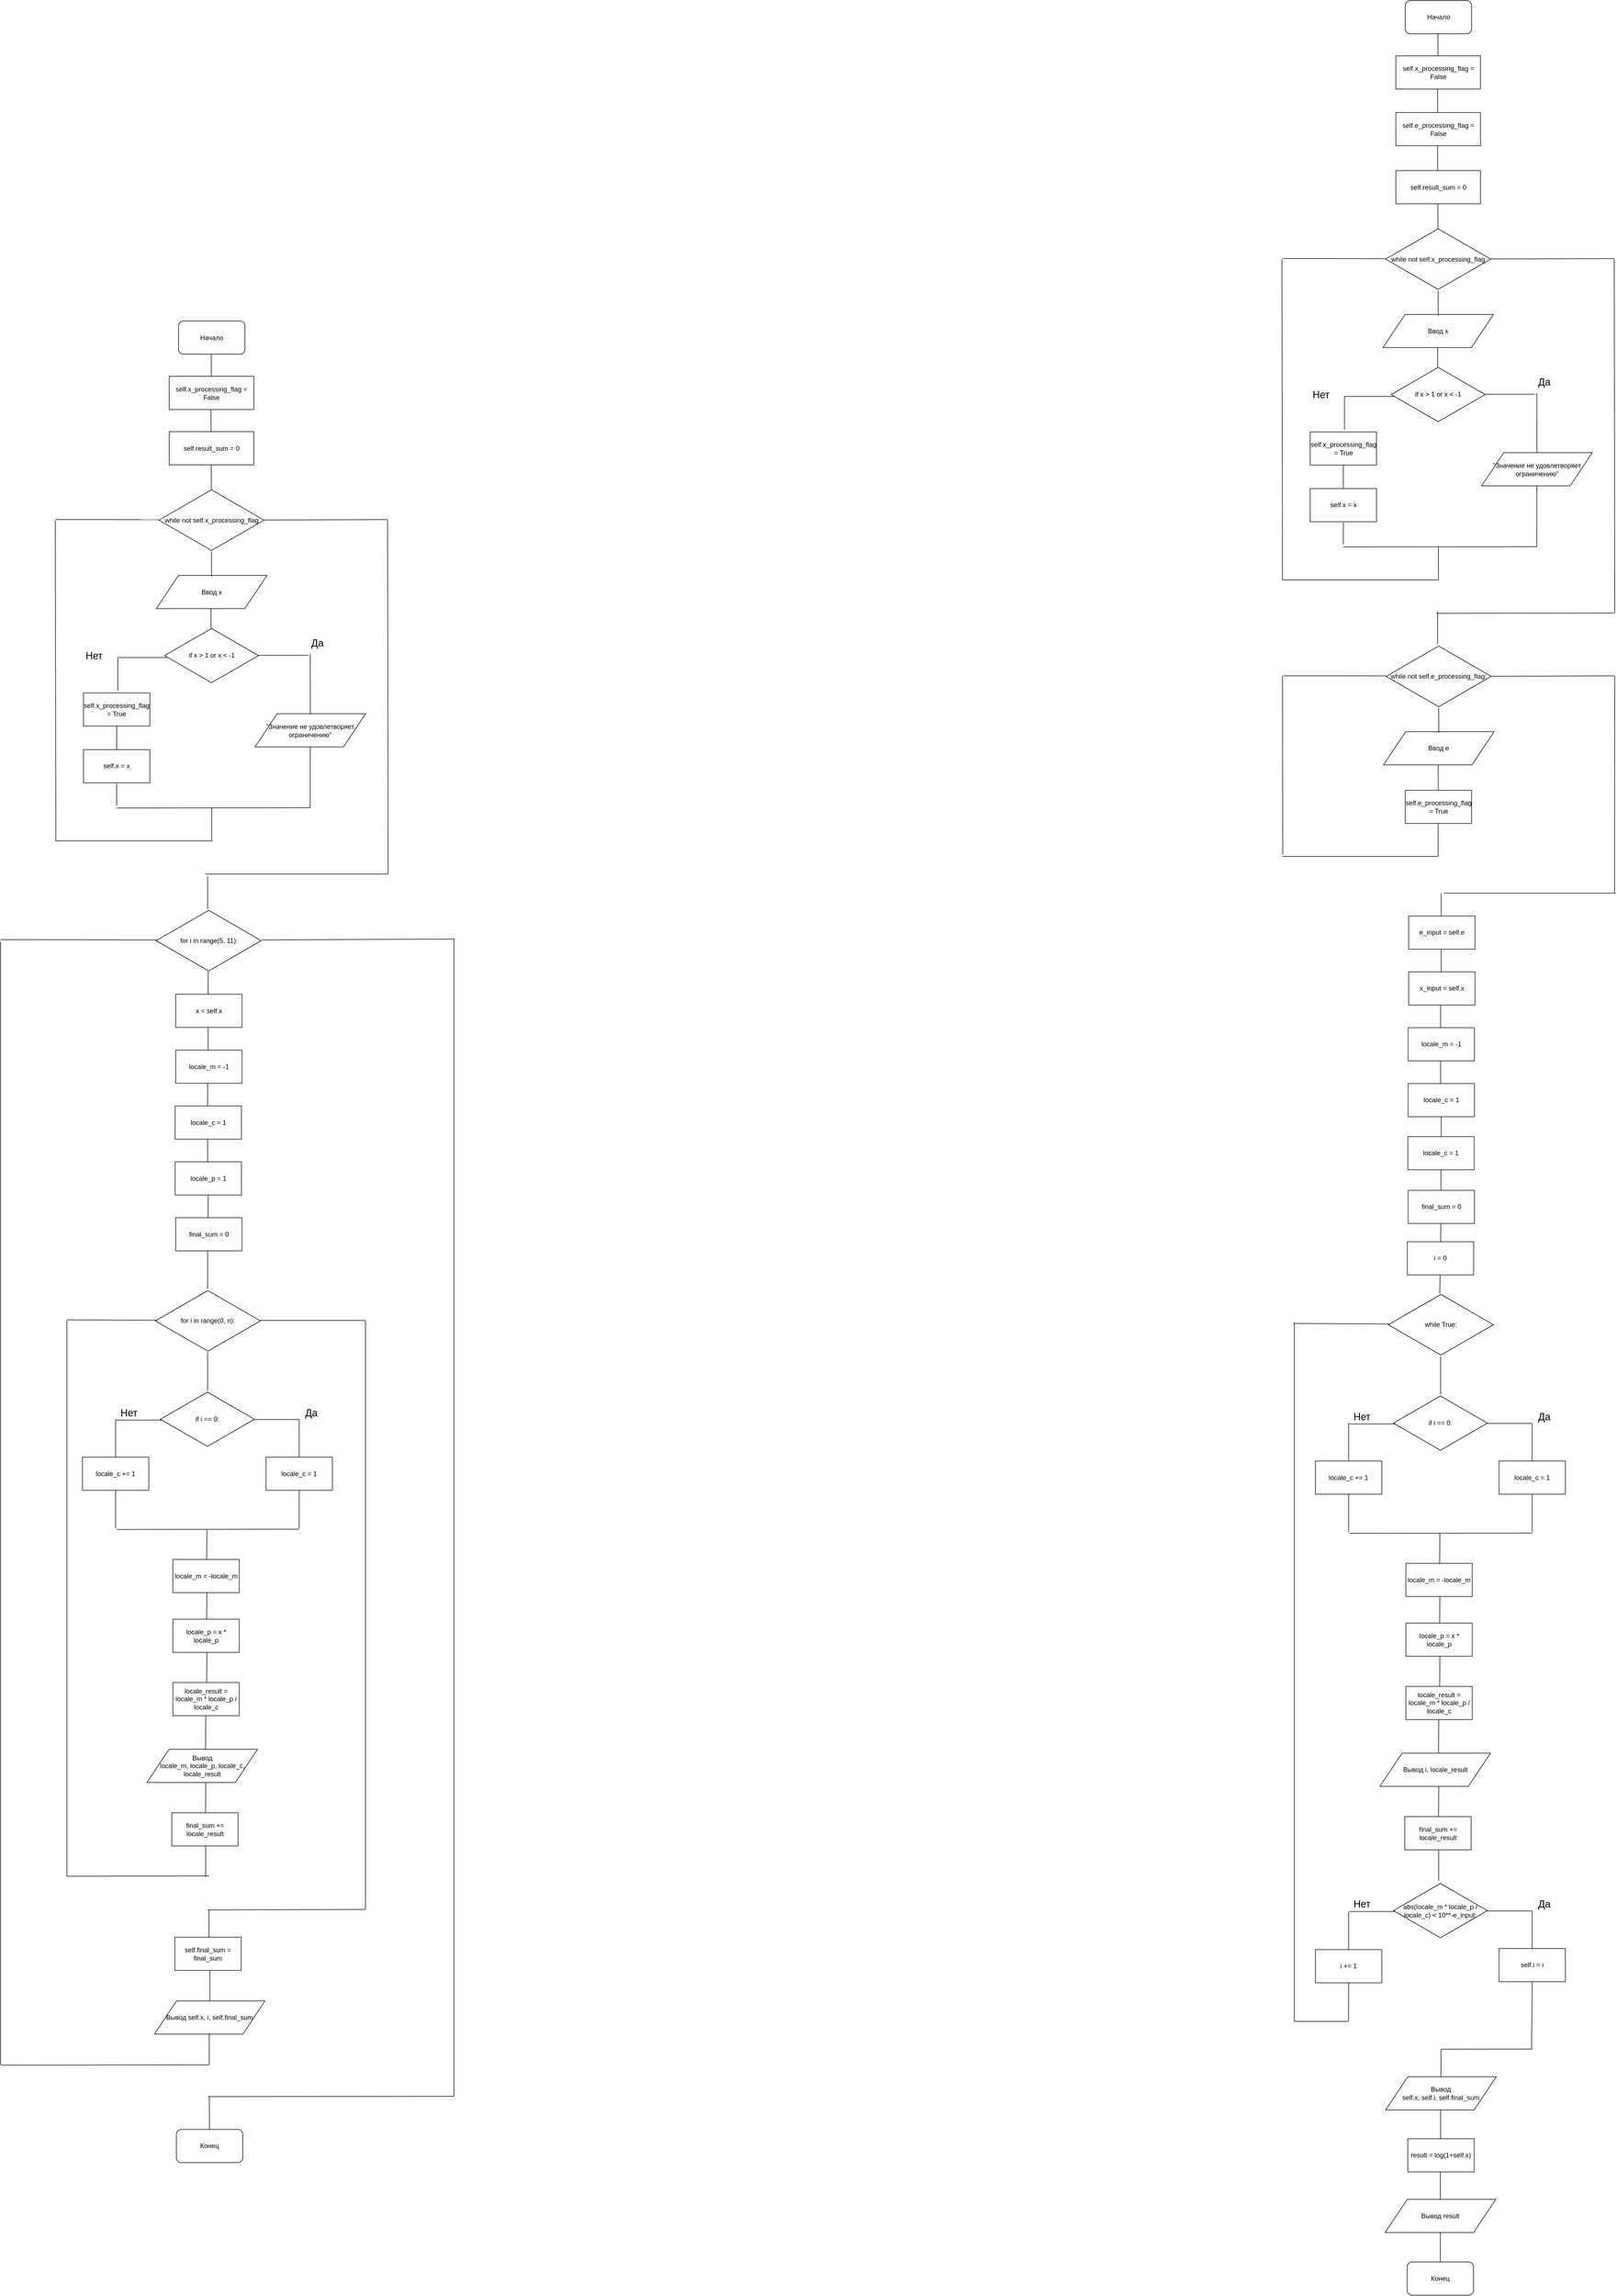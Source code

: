 <mxfile version="12.1.0" type="device" pages="1"><diagram id="KI3NImAPMuejxjane3MI" name="Page-1"><mxGraphModel dx="5480" dy="6638" grid="1" gridSize="10" guides="1" tooltips="1" connect="1" arrows="1" fold="1" page="1" pageScale="1" pageWidth="827" pageHeight="1169" math="0" shadow="0"><root><mxCell id="0"/><mxCell id="1" parent="0"/><mxCell id="JeKJruPxMv8PBXFfmvW9-1" value="&lt;span&gt;self.x_processing_flag = False&lt;/span&gt;" style="rounded=0;whiteSpace=wrap;html=1;" parent="1" vertex="1"><mxGeometry x="1285" y="-974.5" width="153" height="60" as="geometry"/></mxCell><mxCell id="0al1-q9wKkc7M4PEHqLe-179" value="&lt;span&gt;while not self.x_processing_flag&lt;/span&gt;" style="html=1;whiteSpace=wrap;aspect=fixed;shape=isoRectangle;" parent="1" vertex="1"><mxGeometry x="1266.5" y="-771.5" width="190" height="114" as="geometry"/></mxCell><mxCell id="0al1-q9wKkc7M4PEHqLe-187" value="" style="endArrow=none;html=1;" parent="1" edge="1"><mxGeometry width="50" height="50" relative="1" as="geometry"><mxPoint x="1360.714" y="-869.5" as="sourcePoint"/><mxPoint x="1360.5" y="-914.5" as="targetPoint"/></mxGeometry></mxCell><mxCell id="0al1-q9wKkc7M4PEHqLe-188" value="" style="endArrow=none;html=1;" parent="1" edge="1"><mxGeometry width="50" height="50" relative="1" as="geometry"><mxPoint x="1361.214" y="-769.5" as="sourcePoint"/><mxPoint x="1361" y="-814.5" as="targetPoint"/></mxGeometry></mxCell><mxCell id="0al1-q9wKkc7M4PEHqLe-189" value="" style="endArrow=none;html=1;" parent="1" edge="1"><mxGeometry width="50" height="50" relative="1" as="geometry"><mxPoint x="1360.714" y="-509.5" as="sourcePoint"/><mxPoint x="1360.5" y="-554.5" as="targetPoint"/></mxGeometry></mxCell><mxCell id="0al1-q9wKkc7M4PEHqLe-201" value="" style="endArrow=none;html=1;entryX=0;entryY=0.492;entryDx=0;entryDy=0;entryPerimeter=0;" parent="1" target="0al1-q9wKkc7M4PEHqLe-179" edge="1"><mxGeometry width="50" height="50" relative="1" as="geometry"><mxPoint x="1080" y="-715.5" as="sourcePoint"/><mxPoint x="1217.5" y="-715.362" as="targetPoint"/></mxGeometry></mxCell><mxCell id="0al1-q9wKkc7M4PEHqLe-202" value="" style="endArrow=none;html=1;" parent="1" edge="1"><mxGeometry width="50" height="50" relative="1" as="geometry"><mxPoint x="1456.5" y="-714.707" as="sourcePoint"/><mxPoint x="1680" y="-715.5" as="targetPoint"/></mxGeometry></mxCell><mxCell id="0al1-q9wKkc7M4PEHqLe-222" value="Ввод x" style="shape=parallelogram;perimeter=parallelogramPerimeter;whiteSpace=wrap;html=1;" parent="1" vertex="1"><mxGeometry x="1261.714" y="-614.5" width="200" height="60" as="geometry"/></mxCell><mxCell id="0al1-q9wKkc7M4PEHqLe-363" value="" style="endArrow=none;html=1;" parent="1" edge="1"><mxGeometry width="50" height="50" relative="1" as="geometry"><mxPoint x="1361.214" y="-974.5" as="sourcePoint"/><mxPoint x="1361" y="-1019.5" as="targetPoint"/></mxGeometry></mxCell><mxCell id="ydOc39YfD3epQEPelxSw-2" value="Начало" style="rounded=1;whiteSpace=wrap;html=1;" parent="1" vertex="1"><mxGeometry x="1302" y="-1074.5" width="120" height="60" as="geometry"/></mxCell><mxCell id="JeKJruPxMv8PBXFfmvW9-3" value="&lt;span&gt;self.result_sum = 0&lt;/span&gt;" style="rounded=0;whiteSpace=wrap;html=1;" parent="1" vertex="1"><mxGeometry x="1285" y="-874.5" width="153" height="60" as="geometry"/></mxCell><mxCell id="7QLUtYuymMEVU449cgVx-3" value="&lt;span&gt;self.x_processing_flag = True&lt;/span&gt;" style="rounded=0;whiteSpace=wrap;html=1;" vertex="1" parent="1"><mxGeometry x="1130.059" y="-402.088" width="120" height="60" as="geometry"/></mxCell><mxCell id="7QLUtYuymMEVU449cgVx-5" value="&lt;font style=&quot;font-size: 18px&quot;&gt;Да&lt;/font&gt;" style="text;html=1;resizable=0;points=[];autosize=1;align=left;verticalAlign=top;spacingTop=-4;" vertex="1" parent="1"><mxGeometry x="1540.059" y="-504.588" width="40" height="20" as="geometry"/></mxCell><mxCell id="7QLUtYuymMEVU449cgVx-6" value="" style="endArrow=none;html=1;" edge="1" parent="1"><mxGeometry width="50" height="50" relative="1" as="geometry"><mxPoint x="1192.059" y="-466.088" as="sourcePoint"/><mxPoint x="1282.059" y="-466.088" as="targetPoint"/></mxGeometry></mxCell><mxCell id="7QLUtYuymMEVU449cgVx-7" value="" style="endArrow=none;html=1;" edge="1" parent="1"><mxGeometry width="50" height="50" relative="1" as="geometry"><mxPoint x="1192.059" y="-405.588" as="sourcePoint"/><mxPoint x="1192.059" y="-465.588" as="targetPoint"/></mxGeometry></mxCell><mxCell id="7QLUtYuymMEVU449cgVx-8" value="&lt;font style=&quot;font-size: 18px&quot;&gt;Нет&lt;/font&gt;" style="text;html=1;resizable=0;points=[];autosize=1;align=left;verticalAlign=top;spacingTop=-4;" vertex="1" parent="1"><mxGeometry x="1132.059" y="-482.088" width="50" height="20" as="geometry"/></mxCell><mxCell id="7QLUtYuymMEVU449cgVx-9" value="&lt;span&gt;if x &amp;gt; 1 or x &amp;lt; -1&lt;/span&gt;" style="html=1;whiteSpace=wrap;aspect=fixed;shape=isoRectangle;" vertex="1" parent="1"><mxGeometry x="1276.559" y="-520.588" width="170" height="102" as="geometry"/></mxCell><mxCell id="7QLUtYuymMEVU449cgVx-10" value="&lt;span&gt;self.x = x&lt;/span&gt;" style="rounded=0;whiteSpace=wrap;html=1;" vertex="1" parent="1"><mxGeometry x="1130.059" y="-299.588" width="120" height="60" as="geometry"/></mxCell><mxCell id="7QLUtYuymMEVU449cgVx-11" value="" style="endArrow=none;html=1;" edge="1" parent="1"><mxGeometry width="50" height="50" relative="1" as="geometry"><mxPoint x="1190.059" y="-299.794" as="sourcePoint"/><mxPoint x="1190.059" y="-342.088" as="targetPoint"/></mxGeometry></mxCell><mxCell id="7QLUtYuymMEVU449cgVx-12" value="" style="endArrow=none;html=1;" edge="1" parent="1"><mxGeometry width="50" height="50" relative="1" as="geometry"><mxPoint x="1190" y="-198.5" as="sourcePoint"/><mxPoint x="1190.059" y="-238.294" as="targetPoint"/></mxGeometry></mxCell><mxCell id="7QLUtYuymMEVU449cgVx-13" value="" style="endArrow=none;html=1;" edge="1" parent="1" source="7QLUtYuymMEVU449cgVx-15"><mxGeometry width="50" height="50" relative="1" as="geometry"><mxPoint x="1540.059" y="-412.088" as="sourcePoint"/><mxPoint x="1540.059" y="-472.088" as="targetPoint"/></mxGeometry></mxCell><mxCell id="7QLUtYuymMEVU449cgVx-14" value="" style="endArrow=none;html=1;" edge="1" parent="1"><mxGeometry width="50" height="50" relative="1" as="geometry"><mxPoint x="1446.559" y="-470.088" as="sourcePoint"/><mxPoint x="1536.559" y="-470.088" as="targetPoint"/></mxGeometry></mxCell><mxCell id="7QLUtYuymMEVU449cgVx-15" value="&lt;span&gt;&quot;Значение не удовлетворяет ограничению&quot;&lt;/span&gt;" style="shape=parallelogram;perimeter=parallelogramPerimeter;whiteSpace=wrap;html=1;" vertex="1" parent="1"><mxGeometry x="1440.214" y="-364.5" width="200" height="60" as="geometry"/></mxCell><mxCell id="7QLUtYuymMEVU449cgVx-16" value="" style="endArrow=none;html=1;" edge="1" parent="1"><mxGeometry width="50" height="50" relative="1" as="geometry"><mxPoint x="1540" y="-194.5" as="sourcePoint"/><mxPoint x="1540.059" y="-304.294" as="targetPoint"/></mxGeometry></mxCell><mxCell id="7QLUtYuymMEVU449cgVx-17" value="" style="endArrow=none;html=1;" edge="1" parent="1"><mxGeometry width="50" height="50" relative="1" as="geometry"><mxPoint x="1540" y="-194.5" as="sourcePoint"/><mxPoint x="1190" y="-194" as="targetPoint"/></mxGeometry></mxCell><mxCell id="7QLUtYuymMEVU449cgVx-18" value="" style="endArrow=none;html=1;" edge="1" parent="1"><mxGeometry width="50" height="50" relative="1" as="geometry"><mxPoint x="1434.143" y="911.706" as="sourcePoint"/><mxPoint x="1519.143" y="911.706" as="targetPoint"/></mxGeometry></mxCell><mxCell id="7QLUtYuymMEVU449cgVx-19" value="&lt;font style=&quot;font-size: 18px&quot;&gt;Да&lt;/font&gt;" style="text;html=1;resizable=0;points=[];autosize=1;align=left;verticalAlign=top;spacingTop=-4;" vertex="1" parent="1"><mxGeometry x="1529.143" y="886.706" width="40" height="20" as="geometry"/></mxCell><mxCell id="7QLUtYuymMEVU449cgVx-20" value="" style="endArrow=none;html=1;" edge="1" parent="1"><mxGeometry width="50" height="50" relative="1" as="geometry"><mxPoint x="1189.143" y="912.706" as="sourcePoint"/><mxPoint x="1279.143" y="912.706" as="targetPoint"/></mxGeometry></mxCell><mxCell id="7QLUtYuymMEVU449cgVx-21" value="&lt;font style=&quot;font-size: 18px&quot;&gt;Нет&lt;/font&gt;" style="text;html=1;resizable=0;points=[];autosize=1;align=left;verticalAlign=top;spacingTop=-4;" vertex="1" parent="1"><mxGeometry x="1194.643" y="886.706" width="50" height="20" as="geometry"/></mxCell><mxCell id="7QLUtYuymMEVU449cgVx-22" value="&lt;span&gt;if i == 0:&lt;/span&gt;" style="html=1;whiteSpace=wrap;aspect=fixed;shape=isoRectangle;" vertex="1" parent="1"><mxGeometry x="1269.143" y="860.206" width="170" height="102" as="geometry"/></mxCell><mxCell id="7QLUtYuymMEVU449cgVx-23" value="" style="endArrow=none;html=1;" edge="1" parent="1"><mxGeometry width="50" height="50" relative="1" as="geometry"><mxPoint x="1520.143" y="980" as="sourcePoint"/><mxPoint x="1520.143" y="911.206" as="targetPoint"/></mxGeometry></mxCell><mxCell id="7QLUtYuymMEVU449cgVx-24" value="&lt;span&gt;locale_c = 1&lt;/span&gt;" style="rounded=0;whiteSpace=wrap;html=1;" vertex="1" parent="1"><mxGeometry x="1460.143" y="979.73" width="120" height="60" as="geometry"/></mxCell><mxCell id="7QLUtYuymMEVU449cgVx-25" value="" style="endArrow=none;html=1;" edge="1" parent="1"><mxGeometry width="50" height="50" relative="1" as="geometry"><mxPoint x="1520.143" y="1108.5" as="sourcePoint"/><mxPoint x="1520.143" y="1039.706" as="targetPoint"/></mxGeometry></mxCell><mxCell id="7QLUtYuymMEVU449cgVx-26" value="" style="endArrow=none;html=1;" edge="1" parent="1"><mxGeometry width="50" height="50" relative="1" as="geometry"><mxPoint x="1520.143" y="1110" as="sourcePoint"/><mxPoint x="1190.143" y="1110.5" as="targetPoint"/></mxGeometry></mxCell><mxCell id="7QLUtYuymMEVU449cgVx-28" value="" style="endArrow=none;html=1;" edge="1" parent="1"><mxGeometry width="50" height="50" relative="1" as="geometry"><mxPoint x="1352.643" y="1190" as="sourcePoint"/><mxPoint x="1353.143" y="1110.206" as="targetPoint"/></mxGeometry></mxCell><mxCell id="7QLUtYuymMEVU449cgVx-29" value="" style="endArrow=none;html=1;" edge="1" parent="1"><mxGeometry width="50" height="50" relative="1" as="geometry"><mxPoint x="1355.5" y="170.5" as="sourcePoint"/><mxPoint x="1355.5" y="101.706" as="targetPoint"/></mxGeometry></mxCell><mxCell id="7QLUtYuymMEVU449cgVx-32" value="" style="endArrow=none;html=1;" edge="1" parent="1"><mxGeometry width="50" height="50" relative="1" as="geometry"><mxPoint x="1355" y="44.5" as="sourcePoint"/><mxPoint x="980" y="44" as="targetPoint"/></mxGeometry></mxCell><mxCell id="7QLUtYuymMEVU449cgVx-33" value="&lt;span&gt;for i in range(5, 11):&lt;/span&gt;" style="html=1;whiteSpace=wrap;aspect=fixed;shape=isoRectangle;" vertex="1" parent="1"><mxGeometry x="1261.5" y="-11.143" width="190" height="114" as="geometry"/></mxCell><mxCell id="7QLUtYuymMEVU449cgVx-34" value="" style="endArrow=none;html=1;" edge="1" parent="1"><mxGeometry width="50" height="50" relative="1" as="geometry"><mxPoint x="1800" y="43" as="sourcePoint"/><mxPoint x="1453" y="44.5" as="targetPoint"/></mxGeometry></mxCell><mxCell id="7QLUtYuymMEVU449cgVx-35" value="" style="endArrow=none;html=1;" edge="1" parent="1"><mxGeometry width="50" height="50" relative="1" as="geometry"><mxPoint x="1800" y="2135.5" as="sourcePoint"/><mxPoint x="1800" y="42.0" as="targetPoint"/></mxGeometry></mxCell><mxCell id="7QLUtYuymMEVU449cgVx-36" value="" style="endArrow=none;html=1;" edge="1" parent="1"><mxGeometry width="50" height="50" relative="1" as="geometry"><mxPoint x="1351" y="1738.5" as="sourcePoint"/><mxPoint x="1351" y="1682.833" as="targetPoint"/></mxGeometry></mxCell><mxCell id="7QLUtYuymMEVU449cgVx-37" value="" style="endArrow=none;html=1;" edge="1" parent="1"><mxGeometry width="50" height="50" relative="1" as="geometry"><mxPoint x="1361.714" y="-612.667" as="sourcePoint"/><mxPoint x="1361.5" y="-657.667" as="targetPoint"/></mxGeometry></mxCell><mxCell id="7QLUtYuymMEVU449cgVx-38" value="" style="endArrow=none;html=1;" edge="1" parent="1"><mxGeometry width="50" height="50" relative="1" as="geometry"><mxPoint x="1362" y="-134.5" as="sourcePoint"/><mxPoint x="1362.059" y="-194.294" as="targetPoint"/></mxGeometry></mxCell><mxCell id="7QLUtYuymMEVU449cgVx-39" value="" style="endArrow=none;html=1;" edge="1" parent="1"><mxGeometry width="50" height="50" relative="1" as="geometry"><mxPoint x="1362" y="-134.5" as="sourcePoint"/><mxPoint x="1080" y="-134.5" as="targetPoint"/></mxGeometry></mxCell><mxCell id="7QLUtYuymMEVU449cgVx-40" value="" style="endArrow=none;html=1;" edge="1" parent="1"><mxGeometry width="50" height="50" relative="1" as="geometry"><mxPoint x="1079" y="-714.5" as="sourcePoint"/><mxPoint x="1080" y="-134.5" as="targetPoint"/></mxGeometry></mxCell><mxCell id="7QLUtYuymMEVU449cgVx-41" value="" style="endArrow=none;html=1;" edge="1" parent="1"><mxGeometry width="50" height="50" relative="1" as="geometry"><mxPoint x="1680" y="-714.5" as="sourcePoint"/><mxPoint x="1681" y="-74.5" as="targetPoint"/></mxGeometry></mxCell><mxCell id="7QLUtYuymMEVU449cgVx-42" value="" style="endArrow=none;html=1;" edge="1" parent="1"><mxGeometry width="50" height="50" relative="1" as="geometry"><mxPoint x="1680" y="-74.5" as="sourcePoint"/><mxPoint x="1350" y="-74.5" as="targetPoint"/></mxGeometry></mxCell><mxCell id="7QLUtYuymMEVU449cgVx-43" value="" style="endArrow=none;html=1;" edge="1" parent="1"><mxGeometry width="50" height="50" relative="1" as="geometry"><mxPoint x="1354.5" y="-11" as="sourcePoint"/><mxPoint x="1354.559" y="-70.794" as="targetPoint"/></mxGeometry></mxCell><mxCell id="7QLUtYuymMEVU449cgVx-44" value="&lt;span&gt;x = self.x&lt;/span&gt;" style="rounded=0;whiteSpace=wrap;html=1;" vertex="1" parent="1"><mxGeometry x="1296.714" y="142.73" width="120" height="60" as="geometry"/></mxCell><mxCell id="7QLUtYuymMEVU449cgVx-47" value="" style="endArrow=none;html=1;" edge="1" parent="1"><mxGeometry width="50" height="50" relative="1" as="geometry"><mxPoint x="1355.5" y="271.5" as="sourcePoint"/><mxPoint x="1355.5" y="202.706" as="targetPoint"/></mxGeometry></mxCell><mxCell id="7QLUtYuymMEVU449cgVx-48" value="&lt;span&gt;locale_m = -1&lt;/span&gt;" style="rounded=0;whiteSpace=wrap;html=1;" vertex="1" parent="1"><mxGeometry x="1296.714" y="243.73" width="120" height="60" as="geometry"/></mxCell><mxCell id="7QLUtYuymMEVU449cgVx-49" value="" style="endArrow=none;html=1;" edge="1" parent="1"><mxGeometry width="50" height="50" relative="1" as="geometry"><mxPoint x="1354.5" y="372.5" as="sourcePoint"/><mxPoint x="1354.5" y="303.706" as="targetPoint"/></mxGeometry></mxCell><mxCell id="7QLUtYuymMEVU449cgVx-50" value="&lt;span&gt;locale_c = 1&lt;/span&gt;" style="rounded=0;whiteSpace=wrap;html=1;" vertex="1" parent="1"><mxGeometry x="1295.714" y="344.73" width="120" height="60" as="geometry"/></mxCell><mxCell id="7QLUtYuymMEVU449cgVx-51" value="" style="endArrow=none;html=1;" edge="1" parent="1"><mxGeometry width="50" height="50" relative="1" as="geometry"><mxPoint x="1354.5" y="473.5" as="sourcePoint"/><mxPoint x="1354.5" y="404.706" as="targetPoint"/></mxGeometry></mxCell><mxCell id="7QLUtYuymMEVU449cgVx-52" value="&lt;span&gt;locale_p = 1&lt;/span&gt;" style="rounded=0;whiteSpace=wrap;html=1;" vertex="1" parent="1"><mxGeometry x="1295.714" y="445.73" width="120" height="60" as="geometry"/></mxCell><mxCell id="7QLUtYuymMEVU449cgVx-53" value="" style="endArrow=none;html=1;" edge="1" parent="1"><mxGeometry width="50" height="50" relative="1" as="geometry"><mxPoint x="1355.5" y="574.5" as="sourcePoint"/><mxPoint x="1355.5" y="505.706" as="targetPoint"/></mxGeometry></mxCell><mxCell id="7QLUtYuymMEVU449cgVx-54" value="&lt;span&gt;final_sum = 0&lt;/span&gt;" style="rounded=0;whiteSpace=wrap;html=1;" vertex="1" parent="1"><mxGeometry x="1296.714" y="546.73" width="120" height="60" as="geometry"/></mxCell><mxCell id="7QLUtYuymMEVU449cgVx-55" value="" style="endArrow=none;html=1;" edge="1" parent="1"><mxGeometry width="50" height="50" relative="1" as="geometry"><mxPoint x="1354.5" y="859" as="sourcePoint"/><mxPoint x="1354.5" y="790.206" as="targetPoint"/></mxGeometry></mxCell><mxCell id="7QLUtYuymMEVU449cgVx-56" value="" style="endArrow=none;html=1;" edge="1" parent="1"><mxGeometry width="50" height="50" relative="1" as="geometry"><mxPoint x="1100" y="1737.5" as="sourcePoint"/><mxPoint x="1100.0" y="733" as="targetPoint"/></mxGeometry></mxCell><mxCell id="7QLUtYuymMEVU449cgVx-57" value="" style="endArrow=none;html=1;" edge="1" parent="1"><mxGeometry width="50" height="50" relative="1" as="geometry"><mxPoint x="1359.5" y="732.5" as="sourcePoint"/><mxPoint x="1100" y="731.5" as="targetPoint"/></mxGeometry></mxCell><mxCell id="7QLUtYuymMEVU449cgVx-70" value="" style="endArrow=none;html=1;" edge="1" parent="1"><mxGeometry width="50" height="50" relative="1" as="geometry"><mxPoint x="1188.143" y="980" as="sourcePoint"/><mxPoint x="1188.143" y="911.206" as="targetPoint"/></mxGeometry></mxCell><mxCell id="7QLUtYuymMEVU449cgVx-71" value="&lt;span&gt;locale_c += 1&lt;/span&gt;" style="rounded=0;whiteSpace=wrap;html=1;" vertex="1" parent="1"><mxGeometry x="1128.143" y="979.73" width="120" height="60" as="geometry"/></mxCell><mxCell id="7QLUtYuymMEVU449cgVx-72" value="" style="endArrow=none;html=1;" edge="1" parent="1"><mxGeometry width="50" height="50" relative="1" as="geometry"><mxPoint x="1188.143" y="1108.5" as="sourcePoint"/><mxPoint x="1188.143" y="1039.706" as="targetPoint"/></mxGeometry></mxCell><mxCell id="7QLUtYuymMEVU449cgVx-74" value="" style="endArrow=none;html=1;" edge="1" parent="1"><mxGeometry width="50" height="50" relative="1" as="geometry"><mxPoint x="1352.643" y="1298" as="sourcePoint"/><mxPoint x="1353.143" y="1218.206" as="targetPoint"/></mxGeometry></mxCell><mxCell id="7QLUtYuymMEVU449cgVx-75" value="&lt;span&gt;locale_p = x * locale_p&lt;/span&gt;" style="rounded=0;whiteSpace=wrap;html=1;" vertex="1" parent="1"><mxGeometry x="1291.643" y="1272.73" width="120" height="60" as="geometry"/></mxCell><mxCell id="7QLUtYuymMEVU449cgVx-73" value="&lt;span&gt;locale_m = -locale_m&lt;/span&gt;" style="rounded=0;whiteSpace=wrap;html=1;" vertex="1" parent="1"><mxGeometry x="1291.643" y="1164.73" width="120" height="60" as="geometry"/></mxCell><mxCell id="7QLUtYuymMEVU449cgVx-77" value="" style="endArrow=none;html=1;" edge="1" parent="1"><mxGeometry width="50" height="50" relative="1" as="geometry"><mxPoint x="1352.643" y="1412.5" as="sourcePoint"/><mxPoint x="1353.143" y="1332.706" as="targetPoint"/></mxGeometry></mxCell><mxCell id="7QLUtYuymMEVU449cgVx-78" value="&lt;span&gt;locale_result = locale_m * locale_p / locale_c&lt;/span&gt;" style="rounded=0;whiteSpace=wrap;html=1;" vertex="1" parent="1"><mxGeometry x="1291.643" y="1387.23" width="120" height="60" as="geometry"/></mxCell><mxCell id="7QLUtYuymMEVU449cgVx-80" value="" style="endArrow=none;html=1;" edge="1" parent="1"><mxGeometry width="50" height="50" relative="1" as="geometry"><mxPoint x="1350.643" y="1527" as="sourcePoint"/><mxPoint x="1351.143" y="1447.206" as="targetPoint"/></mxGeometry></mxCell><mxCell id="7QLUtYuymMEVU449cgVx-79" value="Вывод&lt;br&gt;&lt;span&gt;locale_m, locale_p, locale_c, locale_result&lt;/span&gt;" style="shape=parallelogram;perimeter=parallelogramPerimeter;whiteSpace=wrap;html=1;" vertex="1" parent="1"><mxGeometry x="1244.714" y="1508" width="200" height="60" as="geometry"/></mxCell><mxCell id="7QLUtYuymMEVU449cgVx-81" value="" style="endArrow=none;html=1;" edge="1" parent="1"><mxGeometry width="50" height="50" relative="1" as="geometry"><mxPoint x="1350.643" y="1648" as="sourcePoint"/><mxPoint x="1351.143" y="1568.206" as="targetPoint"/></mxGeometry></mxCell><mxCell id="7QLUtYuymMEVU449cgVx-82" value="&lt;span&gt;final_sum += locale_result&lt;/span&gt;" style="rounded=0;whiteSpace=wrap;html=1;" vertex="1" parent="1"><mxGeometry x="1289.643" y="1622.73" width="120" height="60" as="geometry"/></mxCell><mxCell id="7QLUtYuymMEVU449cgVx-83" value="" style="endArrow=none;html=1;" edge="1" parent="1"><mxGeometry width="50" height="50" relative="1" as="geometry"><mxPoint x="1357.0" y="1737" as="sourcePoint"/><mxPoint x="1100" y="1737.5" as="targetPoint"/></mxGeometry></mxCell><mxCell id="7QLUtYuymMEVU449cgVx-84" value="" style="endArrow=none;html=1;" edge="1" parent="1"><mxGeometry width="50" height="50" relative="1" as="geometry"><mxPoint x="1354.5" y="675.5" as="sourcePoint"/><mxPoint x="1354.5" y="606.706" as="targetPoint"/></mxGeometry></mxCell><mxCell id="7QLUtYuymMEVU449cgVx-85" value="" style="endArrow=none;html=1;" edge="1" parent="1"><mxGeometry width="50" height="50" relative="1" as="geometry"><mxPoint x="1640" y="732.5" as="sourcePoint"/><mxPoint x="1357.0" y="732.5" as="targetPoint"/></mxGeometry></mxCell><mxCell id="7QLUtYuymMEVU449cgVx-58" value="&lt;span&gt;for i in range(0, n):&lt;/span&gt;" style="html=1;whiteSpace=wrap;aspect=fixed;shape=isoRectangle;" vertex="1" parent="1"><mxGeometry x="1260" y="676.357" width="190" height="114" as="geometry"/></mxCell><mxCell id="7QLUtYuymMEVU449cgVx-86" value="" style="endArrow=none;html=1;" edge="1" parent="1"><mxGeometry width="50" height="50" relative="1" as="geometry"><mxPoint x="1640" y="1797.5" as="sourcePoint"/><mxPoint x="1640.0" y="733" as="targetPoint"/></mxGeometry></mxCell><mxCell id="7QLUtYuymMEVU449cgVx-87" value="" style="endArrow=none;html=1;" edge="1" parent="1"><mxGeometry width="50" height="50" relative="1" as="geometry"><mxPoint x="1640" y="1797.5" as="sourcePoint"/><mxPoint x="1355.0" y="1798.5" as="targetPoint"/></mxGeometry></mxCell><mxCell id="7QLUtYuymMEVU449cgVx-88" value="" style="endArrow=none;html=1;" edge="1" parent="1"><mxGeometry width="50" height="50" relative="1" as="geometry"><mxPoint x="1357" y="1853" as="sourcePoint"/><mxPoint x="1357" y="1797.333" as="targetPoint"/></mxGeometry></mxCell><mxCell id="7QLUtYuymMEVU449cgVx-89" value="&lt;span&gt;self.final_sum = final_sum&lt;/span&gt;" style="rounded=0;whiteSpace=wrap;html=1;" vertex="1" parent="1"><mxGeometry x="1295.143" y="1847.73" width="120" height="60" as="geometry"/></mxCell><mxCell id="7QLUtYuymMEVU449cgVx-90" value="" style="endArrow=none;html=1;" edge="1" parent="1"><mxGeometry width="50" height="50" relative="1" as="geometry"><mxPoint x="1358.5" y="1963.5" as="sourcePoint"/><mxPoint x="1358.5" y="1907.833" as="targetPoint"/></mxGeometry></mxCell><mxCell id="7QLUtYuymMEVU449cgVx-92" value="Вывод self.x, i, self.final_sum" style="shape=parallelogram;perimeter=parallelogramPerimeter;whiteSpace=wrap;html=1;" vertex="1" parent="1"><mxGeometry x="1258.214" y="1963" width="200" height="60" as="geometry"/></mxCell><mxCell id="7QLUtYuymMEVU449cgVx-93" value="" style="endArrow=none;html=1;" edge="1" parent="1"><mxGeometry width="50" height="50" relative="1" as="geometry"><mxPoint x="1357.5" y="2077.5" as="sourcePoint"/><mxPoint x="1357.5" y="2021.833" as="targetPoint"/></mxGeometry></mxCell><mxCell id="7QLUtYuymMEVU449cgVx-94" value="" style="endArrow=none;html=1;" edge="1" parent="1"><mxGeometry width="50" height="50" relative="1" as="geometry"><mxPoint x="1358.0" y="2078.5" as="sourcePoint"/><mxPoint x="980" y="2079" as="targetPoint"/></mxGeometry></mxCell><mxCell id="7QLUtYuymMEVU449cgVx-95" value="" style="endArrow=none;html=1;" edge="1" parent="1"><mxGeometry width="50" height="50" relative="1" as="geometry"><mxPoint x="980" y="48" as="sourcePoint"/><mxPoint x="980" y="2078" as="targetPoint"/></mxGeometry></mxCell><mxCell id="7QLUtYuymMEVU449cgVx-96" value="" style="endArrow=none;html=1;" edge="1" parent="1"><mxGeometry width="50" height="50" relative="1" as="geometry"><mxPoint x="1800" y="2135.5" as="sourcePoint"/><mxPoint x="1355.5" y="2136" as="targetPoint"/></mxGeometry></mxCell><mxCell id="7QLUtYuymMEVU449cgVx-97" value="" style="endArrow=none;html=1;" edge="1" parent="1"><mxGeometry width="50" height="50" relative="1" as="geometry"><mxPoint x="1357.5" y="2136.5" as="sourcePoint"/><mxPoint x="1358" y="2195.5" as="targetPoint"/></mxGeometry></mxCell><mxCell id="7QLUtYuymMEVU449cgVx-98" value="Конец" style="rounded=1;whiteSpace=wrap;html=1;" vertex="1" parent="1"><mxGeometry x="1298" y="2195.333" width="120" height="60" as="geometry"/></mxCell><mxCell id="7QLUtYuymMEVU449cgVx-99" value="&lt;span&gt;self.x_processing_flag = False&lt;/span&gt;" style="rounded=0;whiteSpace=wrap;html=1;" vertex="1" parent="1"><mxGeometry x="3503.5" y="-1554" width="153" height="60" as="geometry"/></mxCell><mxCell id="7QLUtYuymMEVU449cgVx-100" value="&lt;span&gt;while not self.x_processing_flag&lt;/span&gt;" style="html=1;whiteSpace=wrap;aspect=fixed;shape=isoRectangle;" vertex="1" parent="1"><mxGeometry x="3485" y="-1243.5" width="190" height="114" as="geometry"/></mxCell><mxCell id="7QLUtYuymMEVU449cgVx-101" value="" style="endArrow=none;html=1;" edge="1" parent="1"><mxGeometry width="50" height="50" relative="1" as="geometry"><mxPoint x="3579.214" y="-1449" as="sourcePoint"/><mxPoint x="3579" y="-1494" as="targetPoint"/></mxGeometry></mxCell><mxCell id="7QLUtYuymMEVU449cgVx-102" value="" style="endArrow=none;html=1;" edge="1" parent="1"><mxGeometry width="50" height="50" relative="1" as="geometry"><mxPoint x="3579.714" y="-1241.5" as="sourcePoint"/><mxPoint x="3579.5" y="-1286.5" as="targetPoint"/></mxGeometry></mxCell><mxCell id="7QLUtYuymMEVU449cgVx-103" value="" style="endArrow=none;html=1;" edge="1" parent="1"><mxGeometry width="50" height="50" relative="1" as="geometry"><mxPoint x="3579.214" y="-981.5" as="sourcePoint"/><mxPoint x="3579" y="-1026.5" as="targetPoint"/></mxGeometry></mxCell><mxCell id="7QLUtYuymMEVU449cgVx-104" value="" style="endArrow=none;html=1;entryX=0;entryY=0.492;entryDx=0;entryDy=0;entryPerimeter=0;" edge="1" parent="1" target="7QLUtYuymMEVU449cgVx-100"><mxGeometry width="50" height="50" relative="1" as="geometry"><mxPoint x="3298.5" y="-1187.5" as="sourcePoint"/><mxPoint x="3436" y="-1187.362" as="targetPoint"/></mxGeometry></mxCell><mxCell id="7QLUtYuymMEVU449cgVx-105" value="" style="endArrow=none;html=1;" edge="1" parent="1"><mxGeometry width="50" height="50" relative="1" as="geometry"><mxPoint x="3675" y="-1186.707" as="sourcePoint"/><mxPoint x="3898.5" y="-1187.5" as="targetPoint"/></mxGeometry></mxCell><mxCell id="7QLUtYuymMEVU449cgVx-106" value="Ввод x" style="shape=parallelogram;perimeter=parallelogramPerimeter;whiteSpace=wrap;html=1;" vertex="1" parent="1"><mxGeometry x="3480.214" y="-1086.5" width="200" height="60" as="geometry"/></mxCell><mxCell id="7QLUtYuymMEVU449cgVx-107" value="" style="endArrow=none;html=1;" edge="1" parent="1"><mxGeometry width="50" height="50" relative="1" as="geometry"><mxPoint x="3579.714" y="-1554" as="sourcePoint"/><mxPoint x="3579.5" y="-1599" as="targetPoint"/></mxGeometry></mxCell><mxCell id="7QLUtYuymMEVU449cgVx-108" value="Начало" style="rounded=1;whiteSpace=wrap;html=1;" vertex="1" parent="1"><mxGeometry x="3520.5" y="-1654" width="120" height="60" as="geometry"/></mxCell><mxCell id="7QLUtYuymMEVU449cgVx-109" value="&lt;span&gt;self.result_sum = 0&lt;/span&gt;" style="rounded=0;whiteSpace=wrap;html=1;" vertex="1" parent="1"><mxGeometry x="3503.5" y="-1346.5" width="153" height="60" as="geometry"/></mxCell><mxCell id="7QLUtYuymMEVU449cgVx-110" value="&lt;span&gt;self.x_processing_flag = True&lt;/span&gt;" style="rounded=0;whiteSpace=wrap;html=1;" vertex="1" parent="1"><mxGeometry x="3348.559" y="-874.088" width="120" height="60" as="geometry"/></mxCell><mxCell id="7QLUtYuymMEVU449cgVx-111" value="&lt;font style=&quot;font-size: 18px&quot;&gt;Да&lt;/font&gt;" style="text;html=1;resizable=0;points=[];autosize=1;align=left;verticalAlign=top;spacingTop=-4;" vertex="1" parent="1"><mxGeometry x="3758.559" y="-976.588" width="40" height="20" as="geometry"/></mxCell><mxCell id="7QLUtYuymMEVU449cgVx-112" value="" style="endArrow=none;html=1;" edge="1" parent="1"><mxGeometry width="50" height="50" relative="1" as="geometry"><mxPoint x="3410.559" y="-938.088" as="sourcePoint"/><mxPoint x="3500.559" y="-938.088" as="targetPoint"/></mxGeometry></mxCell><mxCell id="7QLUtYuymMEVU449cgVx-113" value="" style="endArrow=none;html=1;" edge="1" parent="1"><mxGeometry width="50" height="50" relative="1" as="geometry"><mxPoint x="3410.559" y="-877.588" as="sourcePoint"/><mxPoint x="3410.559" y="-937.588" as="targetPoint"/></mxGeometry></mxCell><mxCell id="7QLUtYuymMEVU449cgVx-114" value="&lt;font style=&quot;font-size: 18px&quot;&gt;Нет&lt;/font&gt;" style="text;html=1;resizable=0;points=[];autosize=1;align=left;verticalAlign=top;spacingTop=-4;" vertex="1" parent="1"><mxGeometry x="3350.559" y="-954.088" width="50" height="20" as="geometry"/></mxCell><mxCell id="7QLUtYuymMEVU449cgVx-115" value="&lt;span&gt;if x &amp;gt; 1 or x &amp;lt; -1&lt;/span&gt;" style="html=1;whiteSpace=wrap;aspect=fixed;shape=isoRectangle;" vertex="1" parent="1"><mxGeometry x="3495.059" y="-992.588" width="170" height="102" as="geometry"/></mxCell><mxCell id="7QLUtYuymMEVU449cgVx-116" value="&lt;span&gt;self.x = x&lt;/span&gt;" style="rounded=0;whiteSpace=wrap;html=1;" vertex="1" parent="1"><mxGeometry x="3348.559" y="-771.588" width="120" height="60" as="geometry"/></mxCell><mxCell id="7QLUtYuymMEVU449cgVx-117" value="" style="endArrow=none;html=1;" edge="1" parent="1"><mxGeometry width="50" height="50" relative="1" as="geometry"><mxPoint x="3408.559" y="-771.794" as="sourcePoint"/><mxPoint x="3408.559" y="-814.088" as="targetPoint"/></mxGeometry></mxCell><mxCell id="7QLUtYuymMEVU449cgVx-118" value="" style="endArrow=none;html=1;" edge="1" parent="1"><mxGeometry width="50" height="50" relative="1" as="geometry"><mxPoint x="3408.5" y="-670.5" as="sourcePoint"/><mxPoint x="3408.559" y="-710.294" as="targetPoint"/></mxGeometry></mxCell><mxCell id="7QLUtYuymMEVU449cgVx-119" value="" style="endArrow=none;html=1;" edge="1" parent="1" source="7QLUtYuymMEVU449cgVx-121"><mxGeometry width="50" height="50" relative="1" as="geometry"><mxPoint x="3758.559" y="-884.088" as="sourcePoint"/><mxPoint x="3758.559" y="-944.088" as="targetPoint"/></mxGeometry></mxCell><mxCell id="7QLUtYuymMEVU449cgVx-120" value="" style="endArrow=none;html=1;" edge="1" parent="1"><mxGeometry width="50" height="50" relative="1" as="geometry"><mxPoint x="3665.059" y="-942.088" as="sourcePoint"/><mxPoint x="3755.059" y="-942.088" as="targetPoint"/></mxGeometry></mxCell><mxCell id="7QLUtYuymMEVU449cgVx-121" value="&lt;span&gt;&quot;Значение не удовлетворяет ограничению&quot;&lt;/span&gt;" style="shape=parallelogram;perimeter=parallelogramPerimeter;whiteSpace=wrap;html=1;" vertex="1" parent="1"><mxGeometry x="3658.714" y="-836.5" width="200" height="60" as="geometry"/></mxCell><mxCell id="7QLUtYuymMEVU449cgVx-122" value="" style="endArrow=none;html=1;" edge="1" parent="1"><mxGeometry width="50" height="50" relative="1" as="geometry"><mxPoint x="3758.5" y="-666.5" as="sourcePoint"/><mxPoint x="3758.559" y="-776.294" as="targetPoint"/></mxGeometry></mxCell><mxCell id="7QLUtYuymMEVU449cgVx-123" value="" style="endArrow=none;html=1;" edge="1" parent="1"><mxGeometry width="50" height="50" relative="1" as="geometry"><mxPoint x="3758.5" y="-666.5" as="sourcePoint"/><mxPoint x="3408.5" y="-666" as="targetPoint"/></mxGeometry></mxCell><mxCell id="7QLUtYuymMEVU449cgVx-124" value="" style="endArrow=none;html=1;" edge="1" parent="1"><mxGeometry width="50" height="50" relative="1" as="geometry"><mxPoint x="3664.143" y="918.706" as="sourcePoint"/><mxPoint x="3749.143" y="918.706" as="targetPoint"/></mxGeometry></mxCell><mxCell id="7QLUtYuymMEVU449cgVx-125" value="&lt;font style=&quot;font-size: 18px&quot;&gt;Да&lt;/font&gt;" style="text;html=1;resizable=0;points=[];autosize=1;align=left;verticalAlign=top;spacingTop=-4;" vertex="1" parent="1"><mxGeometry x="3759.143" y="893.706" width="40" height="20" as="geometry"/></mxCell><mxCell id="7QLUtYuymMEVU449cgVx-126" value="" style="endArrow=none;html=1;" edge="1" parent="1"><mxGeometry width="50" height="50" relative="1" as="geometry"><mxPoint x="3419.143" y="919.706" as="sourcePoint"/><mxPoint x="3509.143" y="919.706" as="targetPoint"/></mxGeometry></mxCell><mxCell id="7QLUtYuymMEVU449cgVx-127" value="&lt;font style=&quot;font-size: 18px&quot;&gt;Нет&lt;/font&gt;" style="text;html=1;resizable=0;points=[];autosize=1;align=left;verticalAlign=top;spacingTop=-4;" vertex="1" parent="1"><mxGeometry x="3424.643" y="893.706" width="50" height="20" as="geometry"/></mxCell><mxCell id="7QLUtYuymMEVU449cgVx-128" value="&lt;span&gt;if i == 0:&lt;/span&gt;" style="html=1;whiteSpace=wrap;aspect=fixed;shape=isoRectangle;" vertex="1" parent="1"><mxGeometry x="3499.143" y="867.206" width="170" height="102" as="geometry"/></mxCell><mxCell id="7QLUtYuymMEVU449cgVx-129" value="" style="endArrow=none;html=1;" edge="1" parent="1"><mxGeometry width="50" height="50" relative="1" as="geometry"><mxPoint x="3750.143" y="987" as="sourcePoint"/><mxPoint x="3750.143" y="918.206" as="targetPoint"/></mxGeometry></mxCell><mxCell id="7QLUtYuymMEVU449cgVx-130" value="&lt;span&gt;locale_c = 1&lt;/span&gt;" style="rounded=0;whiteSpace=wrap;html=1;" vertex="1" parent="1"><mxGeometry x="3690.143" y="986.73" width="120" height="60" as="geometry"/></mxCell><mxCell id="7QLUtYuymMEVU449cgVx-131" value="" style="endArrow=none;html=1;" edge="1" parent="1"><mxGeometry width="50" height="50" relative="1" as="geometry"><mxPoint x="3750.143" y="1115.5" as="sourcePoint"/><mxPoint x="3750.143" y="1046.706" as="targetPoint"/></mxGeometry></mxCell><mxCell id="7QLUtYuymMEVU449cgVx-132" value="" style="endArrow=none;html=1;" edge="1" parent="1"><mxGeometry width="50" height="50" relative="1" as="geometry"><mxPoint x="3750.143" y="1117" as="sourcePoint"/><mxPoint x="3420.143" y="1117.5" as="targetPoint"/></mxGeometry></mxCell><mxCell id="7QLUtYuymMEVU449cgVx-133" value="" style="endArrow=none;html=1;" edge="1" parent="1"><mxGeometry width="50" height="50" relative="1" as="geometry"><mxPoint x="3582.643" y="1197" as="sourcePoint"/><mxPoint x="3583.143" y="1117.206" as="targetPoint"/></mxGeometry></mxCell><mxCell id="7QLUtYuymMEVU449cgVx-134" value="" style="endArrow=none;html=1;" edge="1" parent="1"><mxGeometry width="50" height="50" relative="1" as="geometry"><mxPoint x="3585.5" y="29.0" as="sourcePoint"/><mxPoint x="3585.5" y="-39.794" as="targetPoint"/></mxGeometry></mxCell><mxCell id="7QLUtYuymMEVU449cgVx-139" value="" style="endArrow=none;html=1;" edge="1" parent="1"><mxGeometry width="50" height="50" relative="1" as="geometry"><mxPoint x="3581" y="1745.5" as="sourcePoint"/><mxPoint x="3581" y="1689.833" as="targetPoint"/></mxGeometry></mxCell><mxCell id="7QLUtYuymMEVU449cgVx-140" value="" style="endArrow=none;html=1;" edge="1" parent="1"><mxGeometry width="50" height="50" relative="1" as="geometry"><mxPoint x="3580.214" y="-1084.667" as="sourcePoint"/><mxPoint x="3580" y="-1129.667" as="targetPoint"/></mxGeometry></mxCell><mxCell id="7QLUtYuymMEVU449cgVx-141" value="" style="endArrow=none;html=1;" edge="1" parent="1"><mxGeometry width="50" height="50" relative="1" as="geometry"><mxPoint x="3580.5" y="-606.5" as="sourcePoint"/><mxPoint x="3580.559" y="-666.294" as="targetPoint"/></mxGeometry></mxCell><mxCell id="7QLUtYuymMEVU449cgVx-142" value="" style="endArrow=none;html=1;" edge="1" parent="1"><mxGeometry width="50" height="50" relative="1" as="geometry"><mxPoint x="3580.5" y="-606.5" as="sourcePoint"/><mxPoint x="3298.5" y="-606.5" as="targetPoint"/></mxGeometry></mxCell><mxCell id="7QLUtYuymMEVU449cgVx-143" value="" style="endArrow=none;html=1;" edge="1" parent="1"><mxGeometry width="50" height="50" relative="1" as="geometry"><mxPoint x="3297.5" y="-1186.5" as="sourcePoint"/><mxPoint x="3298.5" y="-606.5" as="targetPoint"/></mxGeometry></mxCell><mxCell id="7QLUtYuymMEVU449cgVx-144" value="" style="endArrow=none;html=1;" edge="1" parent="1"><mxGeometry width="50" height="50" relative="1" as="geometry"><mxPoint x="3898.5" y="-1186.5" as="sourcePoint"/><mxPoint x="3899.5" y="-546.5" as="targetPoint"/></mxGeometry></mxCell><mxCell id="7QLUtYuymMEVU449cgVx-145" value="" style="endArrow=none;html=1;" edge="1" parent="1"><mxGeometry width="50" height="50" relative="1" as="geometry"><mxPoint x="3898.5" y="-546.5" as="sourcePoint"/><mxPoint x="3577.5" y="-546" as="targetPoint"/></mxGeometry></mxCell><mxCell id="7QLUtYuymMEVU449cgVx-146" value="" style="endArrow=none;html=1;" edge="1" parent="1"><mxGeometry width="50" height="50" relative="1" as="geometry"><mxPoint x="3579" y="-490" as="sourcePoint"/><mxPoint x="3579.059" y="-549.794" as="targetPoint"/></mxGeometry></mxCell><mxCell id="7QLUtYuymMEVU449cgVx-147" value="&lt;span&gt;e_input = self.e&lt;/span&gt;" style="rounded=0;whiteSpace=wrap;html=1;" vertex="1" parent="1"><mxGeometry x="3526.714" y="1.23" width="120" height="60" as="geometry"/></mxCell><mxCell id="7QLUtYuymMEVU449cgVx-148" value="" style="endArrow=none;html=1;" edge="1" parent="1"><mxGeometry width="50" height="50" relative="1" as="geometry"><mxPoint x="3585.5" y="130" as="sourcePoint"/><mxPoint x="3585.5" y="61.206" as="targetPoint"/></mxGeometry></mxCell><mxCell id="7QLUtYuymMEVU449cgVx-149" value="&lt;span&gt;x_input = self.x&lt;/span&gt;" style="rounded=0;whiteSpace=wrap;html=1;" vertex="1" parent="1"><mxGeometry x="3526.714" y="102.23" width="120" height="60" as="geometry"/></mxCell><mxCell id="7QLUtYuymMEVU449cgVx-150" value="" style="endArrow=none;html=1;" edge="1" parent="1"><mxGeometry width="50" height="50" relative="1" as="geometry"><mxPoint x="3584.5" y="231" as="sourcePoint"/><mxPoint x="3584.5" y="162.206" as="targetPoint"/></mxGeometry></mxCell><mxCell id="7QLUtYuymMEVU449cgVx-151" value="&lt;span&gt;locale_m = -1&lt;/span&gt;" style="rounded=0;whiteSpace=wrap;html=1;" vertex="1" parent="1"><mxGeometry x="3525.714" y="203.23" width="120" height="60" as="geometry"/></mxCell><mxCell id="7QLUtYuymMEVU449cgVx-152" value="" style="endArrow=none;html=1;" edge="1" parent="1"><mxGeometry width="50" height="50" relative="1" as="geometry"><mxPoint x="3584.5" y="332" as="sourcePoint"/><mxPoint x="3584.5" y="263.206" as="targetPoint"/></mxGeometry></mxCell><mxCell id="7QLUtYuymMEVU449cgVx-153" value="&lt;span&gt;locale_c = 1&lt;/span&gt;" style="rounded=0;whiteSpace=wrap;html=1;" vertex="1" parent="1"><mxGeometry x="3525.714" y="304.23" width="120" height="60" as="geometry"/></mxCell><mxCell id="7QLUtYuymMEVU449cgVx-154" value="" style="endArrow=none;html=1;" edge="1" parent="1"><mxGeometry width="50" height="50" relative="1" as="geometry"><mxPoint x="3585.5" y="433" as="sourcePoint"/><mxPoint x="3585.5" y="364.206" as="targetPoint"/></mxGeometry></mxCell><mxCell id="7QLUtYuymMEVU449cgVx-156" value="" style="endArrow=none;html=1;" edge="1" parent="1"><mxGeometry width="50" height="50" relative="1" as="geometry"><mxPoint x="3584.5" y="866" as="sourcePoint"/><mxPoint x="3584.5" y="797.206" as="targetPoint"/></mxGeometry></mxCell><mxCell id="7QLUtYuymMEVU449cgVx-157" value="" style="endArrow=none;html=1;" edge="1" parent="1"><mxGeometry width="50" height="50" relative="1" as="geometry"><mxPoint x="3320" y="2000" as="sourcePoint"/><mxPoint x="3320.0" y="735.5" as="targetPoint"/></mxGeometry></mxCell><mxCell id="7QLUtYuymMEVU449cgVx-158" value="" style="endArrow=none;html=1;" edge="1" parent="1"><mxGeometry width="50" height="50" relative="1" as="geometry"><mxPoint x="3589.5" y="739.5" as="sourcePoint"/><mxPoint x="3320" y="738" as="targetPoint"/></mxGeometry></mxCell><mxCell id="7QLUtYuymMEVU449cgVx-159" value="" style="endArrow=none;html=1;" edge="1" parent="1"><mxGeometry width="50" height="50" relative="1" as="geometry"><mxPoint x="3418.143" y="987" as="sourcePoint"/><mxPoint x="3418.143" y="918.206" as="targetPoint"/></mxGeometry></mxCell><mxCell id="7QLUtYuymMEVU449cgVx-160" value="&lt;span&gt;locale_c += 1&lt;/span&gt;" style="rounded=0;whiteSpace=wrap;html=1;" vertex="1" parent="1"><mxGeometry x="3358.143" y="986.73" width="120" height="60" as="geometry"/></mxCell><mxCell id="7QLUtYuymMEVU449cgVx-161" value="" style="endArrow=none;html=1;" edge="1" parent="1"><mxGeometry width="50" height="50" relative="1" as="geometry"><mxPoint x="3418.143" y="1115.5" as="sourcePoint"/><mxPoint x="3418.143" y="1046.706" as="targetPoint"/></mxGeometry></mxCell><mxCell id="7QLUtYuymMEVU449cgVx-162" value="" style="endArrow=none;html=1;" edge="1" parent="1"><mxGeometry width="50" height="50" relative="1" as="geometry"><mxPoint x="3582.643" y="1305" as="sourcePoint"/><mxPoint x="3583.143" y="1225.206" as="targetPoint"/></mxGeometry></mxCell><mxCell id="7QLUtYuymMEVU449cgVx-163" value="&lt;span&gt;locale_p = x * locale_p&lt;/span&gt;" style="rounded=0;whiteSpace=wrap;html=1;" vertex="1" parent="1"><mxGeometry x="3521.643" y="1279.73" width="120" height="60" as="geometry"/></mxCell><mxCell id="7QLUtYuymMEVU449cgVx-164" value="&lt;span&gt;locale_m = -locale_m&lt;/span&gt;" style="rounded=0;whiteSpace=wrap;html=1;" vertex="1" parent="1"><mxGeometry x="3521.643" y="1171.73" width="120" height="60" as="geometry"/></mxCell><mxCell id="7QLUtYuymMEVU449cgVx-165" value="" style="endArrow=none;html=1;" edge="1" parent="1"><mxGeometry width="50" height="50" relative="1" as="geometry"><mxPoint x="3582.643" y="1419.5" as="sourcePoint"/><mxPoint x="3583.143" y="1339.706" as="targetPoint"/></mxGeometry></mxCell><mxCell id="7QLUtYuymMEVU449cgVx-166" value="&lt;span&gt;locale_result = locale_m * locale_p / locale_c&lt;/span&gt;" style="rounded=0;whiteSpace=wrap;html=1;" vertex="1" parent="1"><mxGeometry x="3521.643" y="1394.23" width="120" height="60" as="geometry"/></mxCell><mxCell id="7QLUtYuymMEVU449cgVx-167" value="" style="endArrow=none;html=1;" edge="1" parent="1"><mxGeometry width="50" height="50" relative="1" as="geometry"><mxPoint x="3580.643" y="1534" as="sourcePoint"/><mxPoint x="3581.143" y="1454.206" as="targetPoint"/></mxGeometry></mxCell><mxCell id="7QLUtYuymMEVU449cgVx-168" value="Вывод i,&amp;nbsp;&lt;span&gt;locale_result&lt;/span&gt;" style="shape=parallelogram;perimeter=parallelogramPerimeter;whiteSpace=wrap;html=1;" vertex="1" parent="1"><mxGeometry x="3474.714" y="1515" width="200" height="60" as="geometry"/></mxCell><mxCell id="7QLUtYuymMEVU449cgVx-169" value="" style="endArrow=none;html=1;" edge="1" parent="1"><mxGeometry width="50" height="50" relative="1" as="geometry"><mxPoint x="3580.643" y="1655" as="sourcePoint"/><mxPoint x="3581.143" y="1575.206" as="targetPoint"/></mxGeometry></mxCell><mxCell id="7QLUtYuymMEVU449cgVx-170" value="&lt;span&gt;final_sum += locale_result&lt;/span&gt;" style="rounded=0;whiteSpace=wrap;html=1;" vertex="1" parent="1"><mxGeometry x="3519.643" y="1629.73" width="120" height="60" as="geometry"/></mxCell><mxCell id="7QLUtYuymMEVU449cgVx-172" value="" style="endArrow=none;html=1;" edge="1" parent="1"><mxGeometry width="50" height="50" relative="1" as="geometry"><mxPoint x="3584.5" y="591" as="sourcePoint"/><mxPoint x="3585" y="557" as="targetPoint"/></mxGeometry></mxCell><mxCell id="7QLUtYuymMEVU449cgVx-174" value="&lt;span&gt;while True:&lt;/span&gt;" style="html=1;whiteSpace=wrap;aspect=fixed;shape=isoRectangle;" vertex="1" parent="1"><mxGeometry x="3490" y="683.357" width="190" height="114" as="geometry"/></mxCell><mxCell id="7QLUtYuymMEVU449cgVx-181" value="" style="endArrow=none;html=1;" edge="1" parent="1"><mxGeometry width="50" height="50" relative="1" as="geometry"><mxPoint x="3584.5" y="2214.5" as="sourcePoint"/><mxPoint x="3584.5" y="2158.833" as="targetPoint"/></mxGeometry></mxCell><mxCell id="7QLUtYuymMEVU449cgVx-187" value="&lt;span&gt;self.e_processing_flag = False&lt;/span&gt;" style="rounded=0;whiteSpace=wrap;html=1;" vertex="1" parent="1"><mxGeometry x="3503.5" y="-1451.5" width="153" height="60" as="geometry"/></mxCell><mxCell id="7QLUtYuymMEVU449cgVx-188" value="" style="endArrow=none;html=1;" edge="1" parent="1"><mxGeometry width="50" height="50" relative="1" as="geometry"><mxPoint x="3579.214" y="-1346.5" as="sourcePoint"/><mxPoint x="3579" y="-1391.5" as="targetPoint"/></mxGeometry></mxCell><mxCell id="7QLUtYuymMEVU449cgVx-189" value="&lt;span&gt;while not self.e_processing_flag:&lt;/span&gt;" style="html=1;whiteSpace=wrap;aspect=fixed;shape=isoRectangle;" vertex="1" parent="1"><mxGeometry x="3486" y="-489" width="190" height="114" as="geometry"/></mxCell><mxCell id="7QLUtYuymMEVU449cgVx-191" value="" style="endArrow=none;html=1;" edge="1" parent="1"><mxGeometry width="50" height="50" relative="1" as="geometry"><mxPoint x="3580.214" y="-227" as="sourcePoint"/><mxPoint x="3580" y="-272" as="targetPoint"/></mxGeometry></mxCell><mxCell id="7QLUtYuymMEVU449cgVx-192" value="" style="endArrow=none;html=1;entryX=0;entryY=0.492;entryDx=0;entryDy=0;entryPerimeter=0;" edge="1" parent="1" target="7QLUtYuymMEVU449cgVx-189"><mxGeometry width="50" height="50" relative="1" as="geometry"><mxPoint x="3299.5" y="-433" as="sourcePoint"/><mxPoint x="3437" y="-432.862" as="targetPoint"/></mxGeometry></mxCell><mxCell id="7QLUtYuymMEVU449cgVx-193" value="" style="endArrow=none;html=1;" edge="1" parent="1"><mxGeometry width="50" height="50" relative="1" as="geometry"><mxPoint x="3676" y="-432.207" as="sourcePoint"/><mxPoint x="3899.5" y="-433" as="targetPoint"/></mxGeometry></mxCell><mxCell id="7QLUtYuymMEVU449cgVx-194" value="Ввод e" style="shape=parallelogram;perimeter=parallelogramPerimeter;whiteSpace=wrap;html=1;" vertex="1" parent="1"><mxGeometry x="3481.214" y="-332" width="200" height="60" as="geometry"/></mxCell><mxCell id="7QLUtYuymMEVU449cgVx-195" value="&lt;span&gt;self.e_processing_flag = True&lt;/span&gt;" style="rounded=0;whiteSpace=wrap;html=1;" vertex="1" parent="1"><mxGeometry x="3520.559" y="-226.088" width="120" height="60" as="geometry"/></mxCell><mxCell id="7QLUtYuymMEVU449cgVx-209" value="" style="endArrow=none;html=1;" edge="1" parent="1"><mxGeometry width="50" height="50" relative="1" as="geometry"><mxPoint x="3581.214" y="-330.167" as="sourcePoint"/><mxPoint x="3581" y="-375.167" as="targetPoint"/></mxGeometry></mxCell><mxCell id="7QLUtYuymMEVU449cgVx-210" value="" style="endArrow=none;html=1;" edge="1" parent="1"><mxGeometry width="50" height="50" relative="1" as="geometry"><mxPoint x="3580" y="-106.5" as="sourcePoint"/><mxPoint x="3580.059" y="-166.294" as="targetPoint"/></mxGeometry></mxCell><mxCell id="7QLUtYuymMEVU449cgVx-211" value="" style="endArrow=none;html=1;" edge="1" parent="1"><mxGeometry width="50" height="50" relative="1" as="geometry"><mxPoint x="3580" y="-106.5" as="sourcePoint"/><mxPoint x="3298" y="-106.5" as="targetPoint"/></mxGeometry></mxCell><mxCell id="7QLUtYuymMEVU449cgVx-212" value="" style="endArrow=none;html=1;" edge="1" parent="1"><mxGeometry width="50" height="50" relative="1" as="geometry"><mxPoint x="3298.5" y="-432" as="sourcePoint"/><mxPoint x="3299" y="-110" as="targetPoint"/></mxGeometry></mxCell><mxCell id="7QLUtYuymMEVU449cgVx-213" value="" style="endArrow=none;html=1;" edge="1" parent="1"><mxGeometry width="50" height="50" relative="1" as="geometry"><mxPoint x="3899.5" y="-432" as="sourcePoint"/><mxPoint x="3899" y="-40" as="targetPoint"/></mxGeometry></mxCell><mxCell id="7QLUtYuymMEVU449cgVx-214" value="" style="endArrow=none;html=1;" edge="1" parent="1"><mxGeometry width="50" height="50" relative="1" as="geometry"><mxPoint x="3901" y="-40.0" as="sourcePoint"/><mxPoint x="3590" y="-40" as="targetPoint"/></mxGeometry></mxCell><mxCell id="7QLUtYuymMEVU449cgVx-217" value="&lt;span&gt;locale_c = 1&lt;/span&gt;" style="rounded=0;whiteSpace=wrap;html=1;" vertex="1" parent="1"><mxGeometry x="3525.214" y="400.23" width="120" height="60" as="geometry"/></mxCell><mxCell id="7QLUtYuymMEVU449cgVx-218" value="" style="endArrow=none;html=1;" edge="1" parent="1"><mxGeometry width="50" height="50" relative="1" as="geometry"><mxPoint x="3585" y="529" as="sourcePoint"/><mxPoint x="3585" y="460.206" as="targetPoint"/></mxGeometry></mxCell><mxCell id="7QLUtYuymMEVU449cgVx-155" value="&lt;span&gt;final_sum = 0&lt;/span&gt;" style="rounded=0;whiteSpace=wrap;html=1;" vertex="1" parent="1"><mxGeometry x="3525.714" y="497.23" width="120" height="60" as="geometry"/></mxCell><mxCell id="7QLUtYuymMEVU449cgVx-219" value="" style="endArrow=none;html=1;" edge="1" parent="1"><mxGeometry width="50" height="50" relative="1" as="geometry"><mxPoint x="3583" y="684" as="sourcePoint"/><mxPoint x="3583.5" y="650" as="targetPoint"/></mxGeometry></mxCell><mxCell id="7QLUtYuymMEVU449cgVx-220" value="&lt;span&gt;i = 0&lt;/span&gt;" style="rounded=0;whiteSpace=wrap;html=1;" vertex="1" parent="1"><mxGeometry x="3524.214" y="590.23" width="120" height="60" as="geometry"/></mxCell><mxCell id="7QLUtYuymMEVU449cgVx-221" value="" style="endArrow=none;html=1;" edge="1" parent="1"><mxGeometry width="50" height="50" relative="1" as="geometry"><mxPoint x="3664.143" y="1800.206" as="sourcePoint"/><mxPoint x="3749.143" y="1800.206" as="targetPoint"/></mxGeometry></mxCell><mxCell id="7QLUtYuymMEVU449cgVx-222" value="&lt;font style=&quot;font-size: 18px&quot;&gt;Да&lt;/font&gt;" style="text;html=1;resizable=0;points=[];autosize=1;align=left;verticalAlign=top;spacingTop=-4;" vertex="1" parent="1"><mxGeometry x="3759.143" y="1775.206" width="40" height="20" as="geometry"/></mxCell><mxCell id="7QLUtYuymMEVU449cgVx-223" value="" style="endArrow=none;html=1;" edge="1" parent="1"><mxGeometry width="50" height="50" relative="1" as="geometry"><mxPoint x="3419.143" y="1801.206" as="sourcePoint"/><mxPoint x="3509.143" y="1801.206" as="targetPoint"/></mxGeometry></mxCell><mxCell id="7QLUtYuymMEVU449cgVx-224" value="&lt;font style=&quot;font-size: 18px&quot;&gt;Нет&lt;/font&gt;" style="text;html=1;resizable=0;points=[];autosize=1;align=left;verticalAlign=top;spacingTop=-4;" vertex="1" parent="1"><mxGeometry x="3424.643" y="1775.206" width="50" height="20" as="geometry"/></mxCell><mxCell id="7QLUtYuymMEVU449cgVx-225" value="&lt;span&gt;abs(locale_m * locale_p / locale_c) &amp;lt; 10**-e_input:&lt;/span&gt;" style="html=1;whiteSpace=wrap;aspect=fixed;shape=isoRectangle;" vertex="1" parent="1"><mxGeometry x="3499.143" y="1748.706" width="170" height="102" as="geometry"/></mxCell><mxCell id="7QLUtYuymMEVU449cgVx-226" value="" style="endArrow=none;html=1;" edge="1" parent="1"><mxGeometry width="50" height="50" relative="1" as="geometry"><mxPoint x="3750.143" y="1868.5" as="sourcePoint"/><mxPoint x="3750.143" y="1799.706" as="targetPoint"/></mxGeometry></mxCell><mxCell id="7QLUtYuymMEVU449cgVx-227" value="&lt;span&gt;self.i = i&lt;/span&gt;" style="rounded=0;whiteSpace=wrap;html=1;" vertex="1" parent="1"><mxGeometry x="3690.143" y="1868.23" width="120" height="60" as="geometry"/></mxCell><mxCell id="7QLUtYuymMEVU449cgVx-228" value="" style="endArrow=none;html=1;" edge="1" parent="1"><mxGeometry width="50" height="50" relative="1" as="geometry"><mxPoint x="3749" y="2050" as="sourcePoint"/><mxPoint x="3750.143" y="1928.206" as="targetPoint"/></mxGeometry></mxCell><mxCell id="7QLUtYuymMEVU449cgVx-234" value="" style="endArrow=none;html=1;" edge="1" parent="1"><mxGeometry width="50" height="50" relative="1" as="geometry"><mxPoint x="3320" y="2000" as="sourcePoint"/><mxPoint x="3418" y="2000" as="targetPoint"/></mxGeometry></mxCell><mxCell id="7QLUtYuymMEVU449cgVx-237" value="" style="endArrow=none;html=1;" edge="1" parent="1"><mxGeometry width="50" height="50" relative="1" as="geometry"><mxPoint x="3418.143" y="1870.5" as="sourcePoint"/><mxPoint x="3418.143" y="1801.706" as="targetPoint"/></mxGeometry></mxCell><mxCell id="7QLUtYuymMEVU449cgVx-238" value="i += 1" style="rounded=0;whiteSpace=wrap;html=1;" vertex="1" parent="1"><mxGeometry x="3358.143" y="1870.23" width="120" height="60" as="geometry"/></mxCell><mxCell id="7QLUtYuymMEVU449cgVx-239" value="" style="endArrow=none;html=1;" edge="1" parent="1"><mxGeometry width="50" height="50" relative="1" as="geometry"><mxPoint x="3418" y="1999.5" as="sourcePoint"/><mxPoint x="3418.143" y="1930.206" as="targetPoint"/></mxGeometry></mxCell><mxCell id="7QLUtYuymMEVU449cgVx-240" value="" style="endArrow=none;html=1;" edge="1" parent="1"><mxGeometry width="50" height="50" relative="1" as="geometry"><mxPoint x="3585.143" y="2050.206" as="sourcePoint"/><mxPoint x="3750" y="2050" as="targetPoint"/></mxGeometry></mxCell><mxCell id="7QLUtYuymMEVU449cgVx-244" value="&lt;span&gt;result = log(1+self.x)&lt;/span&gt;" style="rounded=0;whiteSpace=wrap;html=1;" vertex="1" parent="1"><mxGeometry x="3525.143" y="2212.23" width="120" height="60" as="geometry"/></mxCell><mxCell id="7QLUtYuymMEVU449cgVx-242" value="" style="endArrow=none;html=1;" edge="1" parent="1"><mxGeometry width="50" height="50" relative="1" as="geometry"><mxPoint x="3585" y="2120" as="sourcePoint"/><mxPoint x="3585.143" y="2050.706" as="targetPoint"/></mxGeometry></mxCell><mxCell id="7QLUtYuymMEVU449cgVx-180" value="Вывод&lt;br&gt;&lt;span&gt;self.x, self.i, self.final_sum&lt;/span&gt;" style="shape=parallelogram;perimeter=parallelogramPerimeter;whiteSpace=wrap;html=1;" vertex="1" parent="1"><mxGeometry x="3485.214" y="2100" width="200" height="60" as="geometry"/></mxCell><mxCell id="7QLUtYuymMEVU449cgVx-245" value="" style="endArrow=none;html=1;" edge="1" parent="1"><mxGeometry width="50" height="50" relative="1" as="geometry"><mxPoint x="3584" y="2341.69" as="sourcePoint"/><mxPoint x="3584.143" y="2272.396" as="targetPoint"/></mxGeometry></mxCell><mxCell id="7QLUtYuymMEVU449cgVx-247" value="" style="endArrow=none;html=1;" edge="1" parent="1"><mxGeometry width="50" height="50" relative="1" as="geometry"><mxPoint x="3584" y="2447.19" as="sourcePoint"/><mxPoint x="3584.143" y="2377.896" as="targetPoint"/></mxGeometry></mxCell><mxCell id="7QLUtYuymMEVU449cgVx-246" value="Вывод result" style="shape=parallelogram;perimeter=parallelogramPerimeter;whiteSpace=wrap;html=1;" vertex="1" parent="1"><mxGeometry x="3484.214" y="2321.69" width="200" height="60" as="geometry"/></mxCell><mxCell id="7QLUtYuymMEVU449cgVx-248" value="Конец" style="rounded=1;whiteSpace=wrap;html=1;" vertex="1" parent="1"><mxGeometry x="3524" y="2435" width="120" height="60" as="geometry"/></mxCell></root></mxGraphModel></diagram></mxfile>